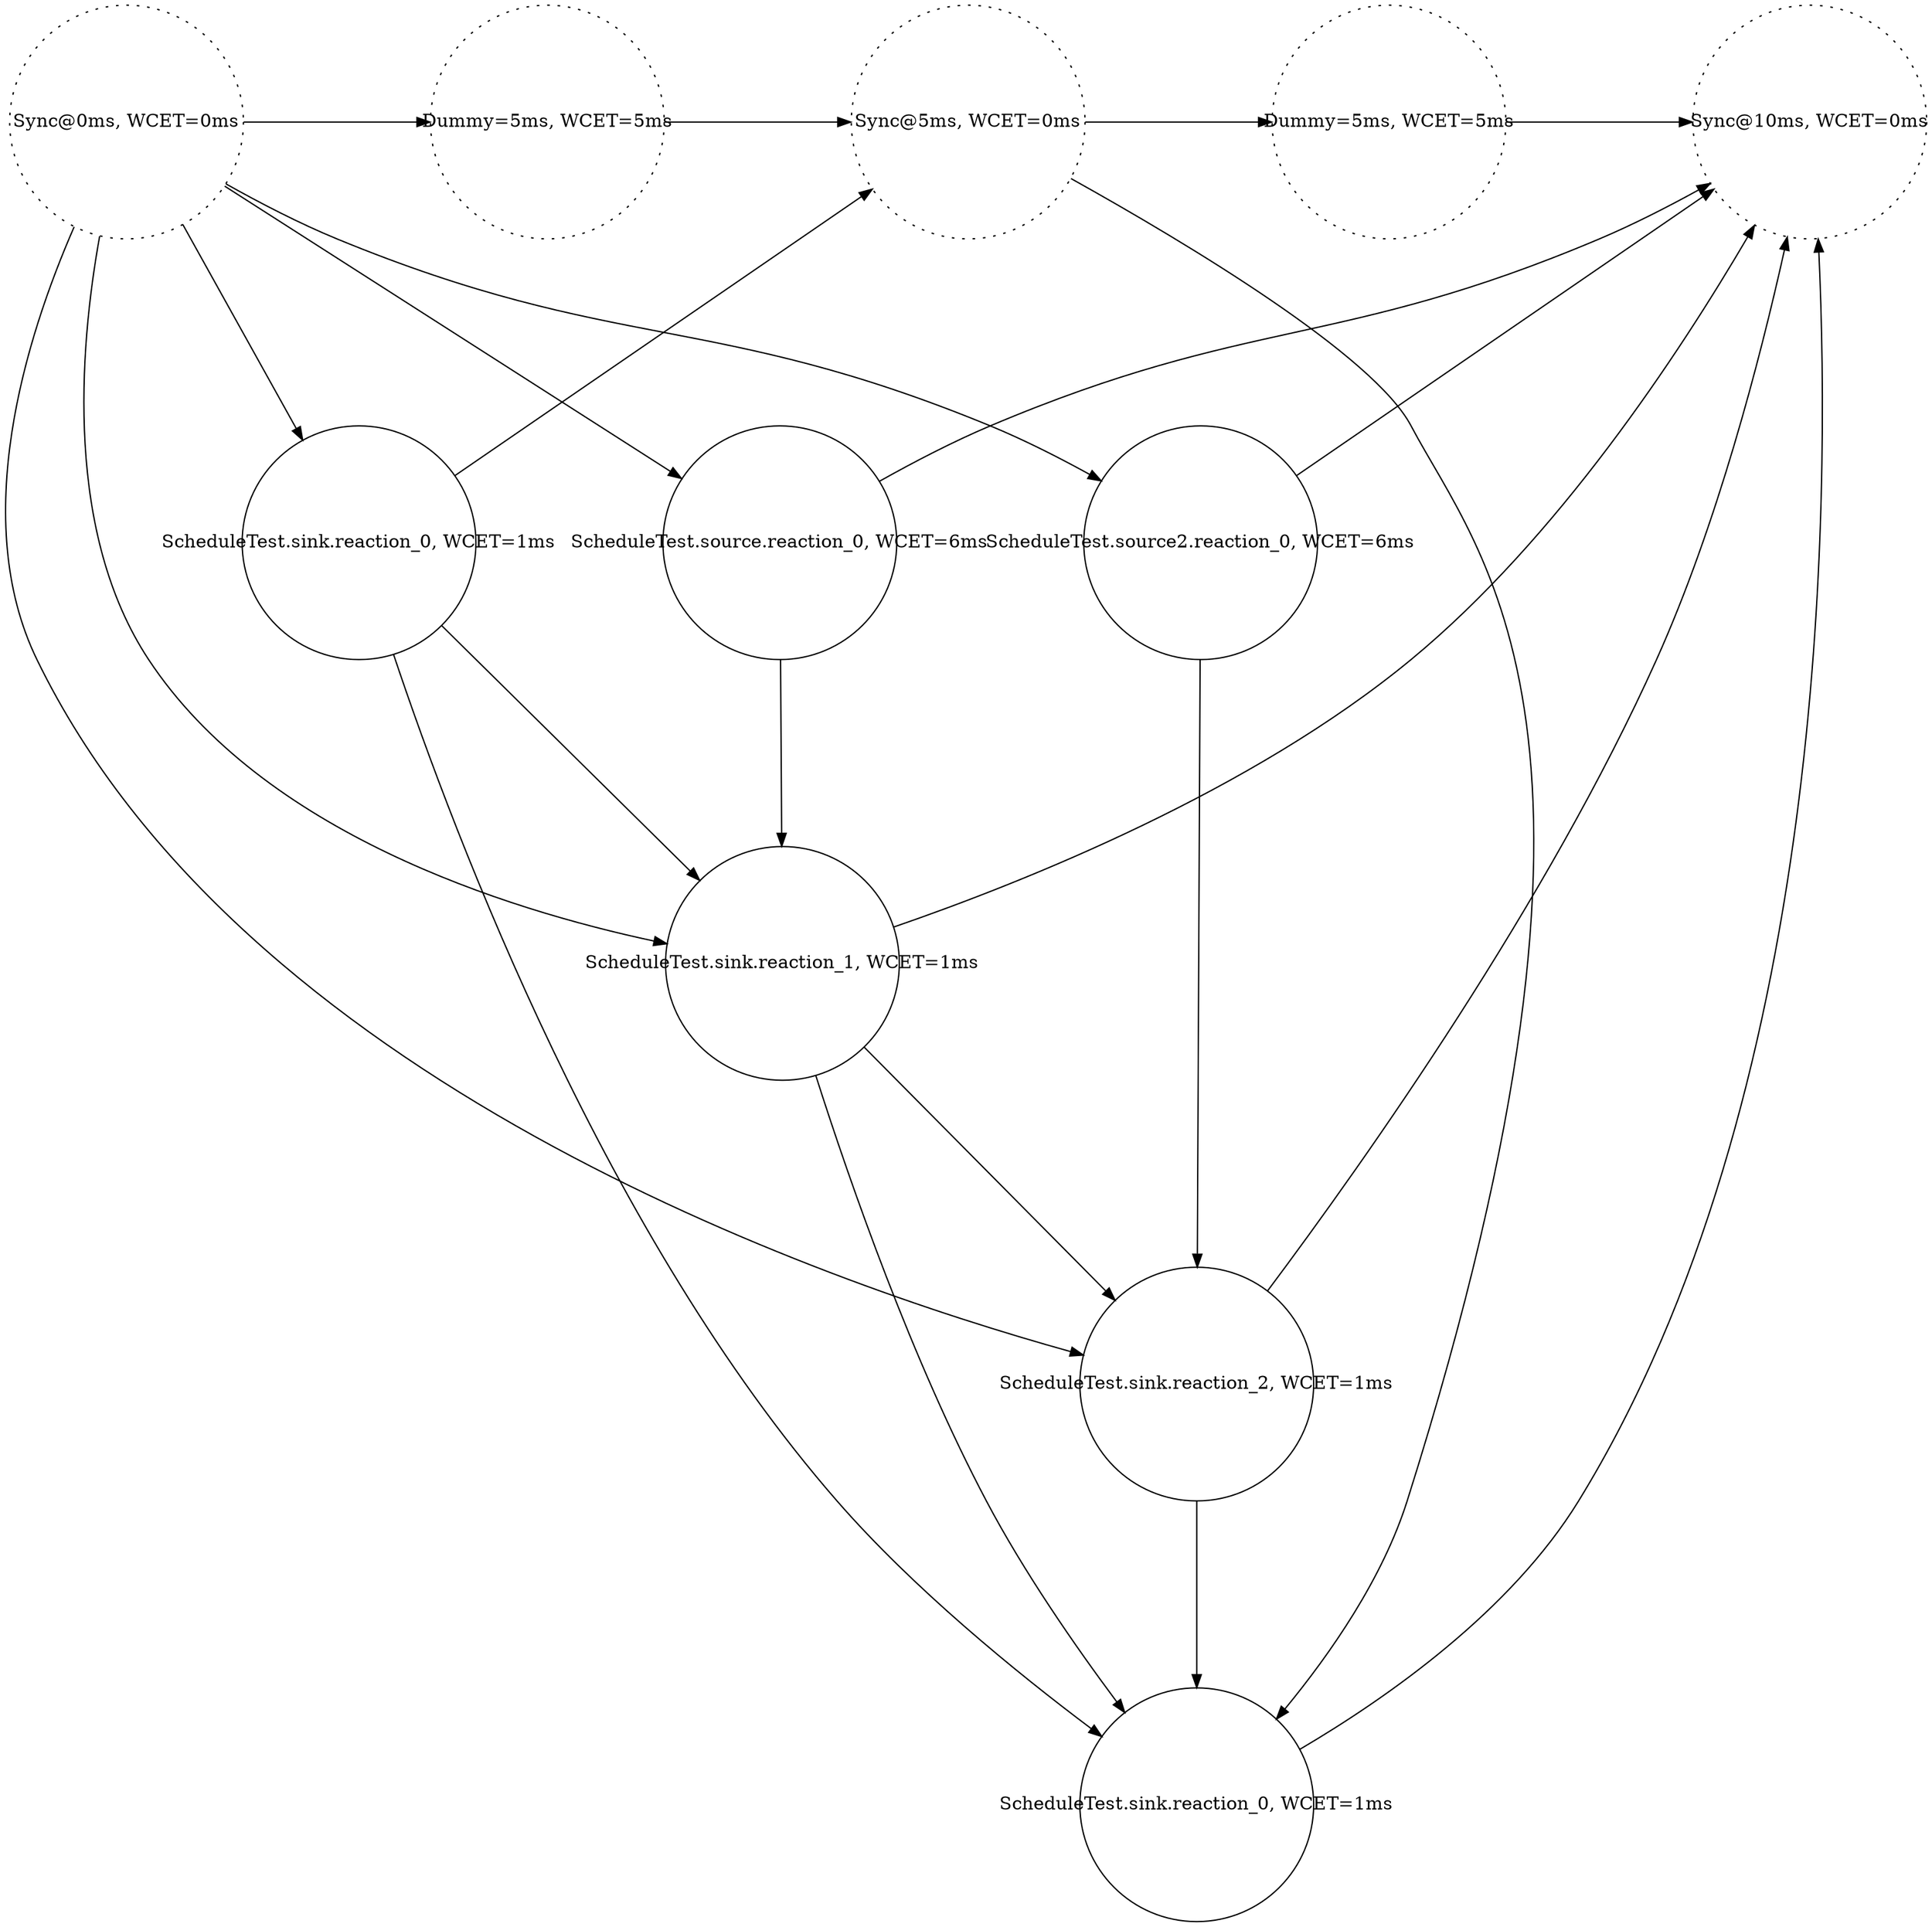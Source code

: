 digraph DAG {
    fontname="Calibri";
    rankdir=TB;
    node [shape = circle, width = 2.5, height = 2.5, fixedsize = true];
    ranksep=2.0;  // Increase distance between ranks
    nodesep=2.0;  // Increase distance between nodes in the same rank
    0 [label="Sync@0ms, WCET=0ms", style="dotted"]
    1 [label="ScheduleTest.sink.reaction_1, WCET=1ms"]
    2 [label="ScheduleTest.sink.reaction_2, WCET=1ms"]
    3 [label="ScheduleTest.source2.reaction_0, WCET=6ms"]
    4 [label="ScheduleTest.source.reaction_0, WCET=6ms"]
    5 [label="ScheduleTest.sink.reaction_0, WCET=1ms"]
    6 [label="Sync@5ms, WCET=0ms", style="dotted"]
    7 [label="Dummy=5ms, WCET=5ms", style="dotted"]
    8 [label="ScheduleTest.sink.reaction_0, WCET=1ms"]
    9 [label="Sync@10ms, WCET=0ms", style="dotted"]
    10 [label="Dummy=5ms, WCET=5ms", style="dotted"]
    {
        rank = same;
        0;
        6;
        7;
        9;
        10;
    }
    0 -> 1
    0 -> 2
    0 -> 3
    0 -> 4
    0 -> 5
    1 -> 2
    3 -> 2
    4 -> 1
    5 -> 1
    0 -> 7
    7 -> 6
    6 -> 8
    5 -> 6
    1 -> 8
    2 -> 8
    5 -> 8
    6 -> 10
    10 -> 9
    1 -> 9
    2 -> 9
    3 -> 9
    4 -> 9
    8 -> 9
}